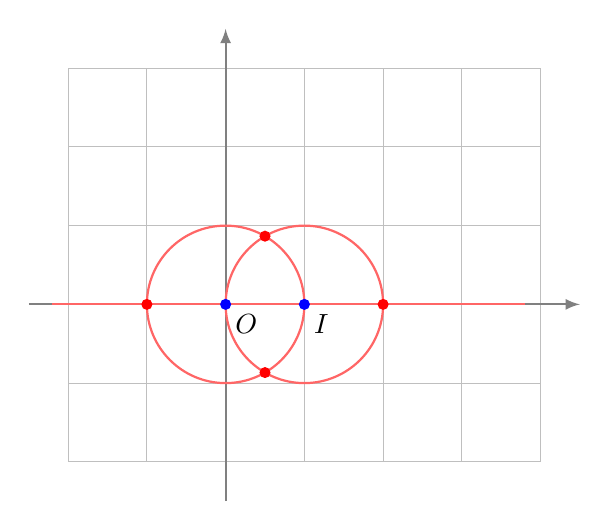 \begin{tikzpicture}
      \draw[lightgray] (-2,-2) grid (4,3);
 
       \draw[->,>=latex,thick, gray] (-2.5,0)--(4.5,0);
       \draw[->,>=latex,thick, gray] (0,-2.5)--(0,3.5);

      \draw[thick, color=red!60] (0,0) circle (1);
      \draw[thick, color=red!60] (1,0) circle (1);

      \draw[thick, color=red!60] (-2.2,0)--(3.8,0);

       \fill[blue] (1,0) circle (2pt);
       \fill[blue] (0,0) circle (2pt);

       \fill[red] (60:1) circle (2pt);
       \fill[red] (-60:1) circle (2pt);
       \fill[red] (2,0) circle (2pt);
       \fill[red] (-1,0) circle (2pt);

 %       \node at (0,-1) [below] {$\pi r^2$}; 
       \node at (0,0) [below right] {$O$}; 
       \node at (1,0) [below right] {$I$}; 

\end{tikzpicture}
